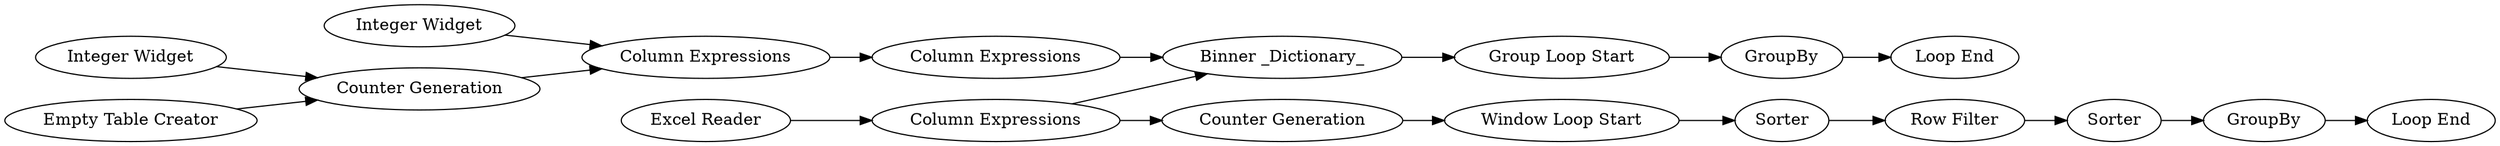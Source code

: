 digraph {
	"-7161396234070122189_8" [label=GroupBy]
	"-7161396234070122189_20" [label="Binner _Dictionary_"]
	"-7161396234070122189_19" [label="Integer Widget"]
	"-7161396234070122189_14" [label="Empty Table Creator"]
	"-7161396234070122189_10" [label="Counter Generation"]
	"-7161396234070122189_15" [label="Integer Widget"]
	"-7161396234070122189_11" [label=Sorter]
	"-7161396234070122189_3" [label="Loop End"]
	"-7161396234070122189_2" [label="Window Loop Start"]
	"-7161396234070122189_16" [label="Column Expressions"]
	"-7161396234070122189_23" [label="Loop End"]
	"-7161396234070122189_17" [label="Counter Generation"]
	"-7161396234070122189_21" [label="Group Loop Start"]
	"-7161396234070122189_18" [label="Column Expressions"]
	"-7161396234070122189_22" [label=GroupBy]
	"-7161396234070122189_12" [label=Sorter]
	"-7161396234070122189_9" [label="Row Filter"]
	"-7161396234070122189_13" [label="Column Expressions"]
	"-7161396234070122189_1" [label="Excel Reader"]
	"-7161396234070122189_13" -> "-7161396234070122189_10"
	"-7161396234070122189_14" -> "-7161396234070122189_17"
	"-7161396234070122189_22" -> "-7161396234070122189_23"
	"-7161396234070122189_19" -> "-7161396234070122189_17"
	"-7161396234070122189_16" -> "-7161396234070122189_18"
	"-7161396234070122189_17" -> "-7161396234070122189_16"
	"-7161396234070122189_12" -> "-7161396234070122189_8"
	"-7161396234070122189_20" -> "-7161396234070122189_21"
	"-7161396234070122189_13" -> "-7161396234070122189_20"
	"-7161396234070122189_1" -> "-7161396234070122189_13"
	"-7161396234070122189_9" -> "-7161396234070122189_12"
	"-7161396234070122189_15" -> "-7161396234070122189_16"
	"-7161396234070122189_2" -> "-7161396234070122189_11"
	"-7161396234070122189_18" -> "-7161396234070122189_20"
	"-7161396234070122189_10" -> "-7161396234070122189_2"
	"-7161396234070122189_21" -> "-7161396234070122189_22"
	"-7161396234070122189_11" -> "-7161396234070122189_9"
	"-7161396234070122189_8" -> "-7161396234070122189_3"
	rankdir=LR
}
